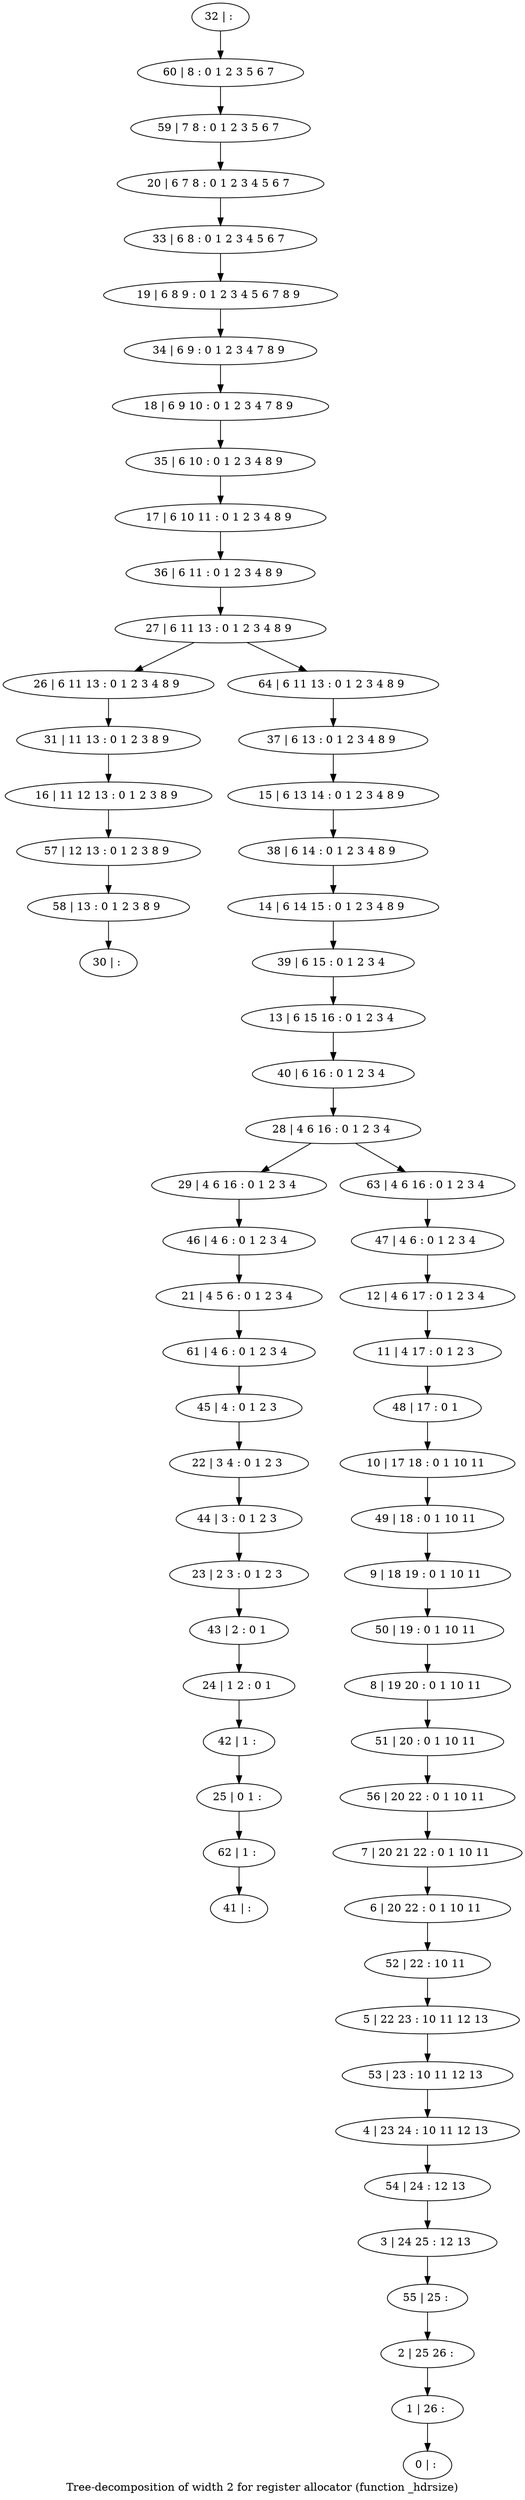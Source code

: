 digraph G {
graph [label="Tree-decomposition of width 2 for register allocator (function _hdrsize)"]
0[label="0 | : "];
1[label="1 | 26 : "];
2[label="2 | 25 26 : "];
3[label="3 | 24 25 : 12 13 "];
4[label="4 | 23 24 : 10 11 12 13 "];
5[label="5 | 22 23 : 10 11 12 13 "];
6[label="6 | 20 22 : 0 1 10 11 "];
7[label="7 | 20 21 22 : 0 1 10 11 "];
8[label="8 | 19 20 : 0 1 10 11 "];
9[label="9 | 18 19 : 0 1 10 11 "];
10[label="10 | 17 18 : 0 1 10 11 "];
11[label="11 | 4 17 : 0 1 2 3 "];
12[label="12 | 4 6 17 : 0 1 2 3 4 "];
13[label="13 | 6 15 16 : 0 1 2 3 4 "];
14[label="14 | 6 14 15 : 0 1 2 3 4 8 9 "];
15[label="15 | 6 13 14 : 0 1 2 3 4 8 9 "];
16[label="16 | 11 12 13 : 0 1 2 3 8 9 "];
17[label="17 | 6 10 11 : 0 1 2 3 4 8 9 "];
18[label="18 | 6 9 10 : 0 1 2 3 4 7 8 9 "];
19[label="19 | 6 8 9 : 0 1 2 3 4 5 6 7 8 9 "];
20[label="20 | 6 7 8 : 0 1 2 3 4 5 6 7 "];
21[label="21 | 4 5 6 : 0 1 2 3 4 "];
22[label="22 | 3 4 : 0 1 2 3 "];
23[label="23 | 2 3 : 0 1 2 3 "];
24[label="24 | 1 2 : 0 1 "];
25[label="25 | 0 1 : "];
26[label="26 | 6 11 13 : 0 1 2 3 4 8 9 "];
27[label="27 | 6 11 13 : 0 1 2 3 4 8 9 "];
28[label="28 | 4 6 16 : 0 1 2 3 4 "];
29[label="29 | 4 6 16 : 0 1 2 3 4 "];
30[label="30 | : "];
31[label="31 | 11 13 : 0 1 2 3 8 9 "];
32[label="32 | : "];
33[label="33 | 6 8 : 0 1 2 3 4 5 6 7 "];
34[label="34 | 6 9 : 0 1 2 3 4 7 8 9 "];
35[label="35 | 6 10 : 0 1 2 3 4 8 9 "];
36[label="36 | 6 11 : 0 1 2 3 4 8 9 "];
37[label="37 | 6 13 : 0 1 2 3 4 8 9 "];
38[label="38 | 6 14 : 0 1 2 3 4 8 9 "];
39[label="39 | 6 15 : 0 1 2 3 4 "];
40[label="40 | 6 16 : 0 1 2 3 4 "];
41[label="41 | : "];
42[label="42 | 1 : "];
43[label="43 | 2 : 0 1 "];
44[label="44 | 3 : 0 1 2 3 "];
45[label="45 | 4 : 0 1 2 3 "];
46[label="46 | 4 6 : 0 1 2 3 4 "];
47[label="47 | 4 6 : 0 1 2 3 4 "];
48[label="48 | 17 : 0 1 "];
49[label="49 | 18 : 0 1 10 11 "];
50[label="50 | 19 : 0 1 10 11 "];
51[label="51 | 20 : 0 1 10 11 "];
52[label="52 | 22 : 10 11 "];
53[label="53 | 23 : 10 11 12 13 "];
54[label="54 | 24 : 12 13 "];
55[label="55 | 25 : "];
56[label="56 | 20 22 : 0 1 10 11 "];
57[label="57 | 12 13 : 0 1 2 3 8 9 "];
58[label="58 | 13 : 0 1 2 3 8 9 "];
59[label="59 | 7 8 : 0 1 2 3 5 6 7 "];
60[label="60 | 8 : 0 1 2 3 5 6 7 "];
61[label="61 | 4 6 : 0 1 2 3 4 "];
62[label="62 | 1 : "];
63[label="63 | 4 6 16 : 0 1 2 3 4 "];
64[label="64 | 6 11 13 : 0 1 2 3 4 8 9 "];
31->16 ;
26->31 ;
42->25 ;
24->42 ;
43->24 ;
23->43 ;
44->23 ;
22->44 ;
45->22 ;
46->21 ;
29->46 ;
16->57 ;
58->30 ;
57->58 ;
61->45 ;
21->61 ;
62->41 ;
25->62 ;
32->60 ;
60->59 ;
59->20 ;
20->33 ;
33->19 ;
19->34 ;
34->18 ;
18->35 ;
35->17 ;
17->36 ;
36->27 ;
37->15 ;
15->38 ;
38->14 ;
14->39 ;
39->13 ;
13->40 ;
40->28 ;
47->12 ;
12->11 ;
11->48 ;
48->10 ;
10->49 ;
49->9 ;
9->50 ;
50->8 ;
8->51 ;
51->56 ;
56->7 ;
7->6 ;
6->52 ;
52->5 ;
5->53 ;
53->4 ;
4->54 ;
54->3 ;
3->55 ;
55->2 ;
2->1 ;
1->0 ;
63->47 ;
64->37 ;
28->29 ;
28->63 ;
27->26 ;
27->64 ;
}
